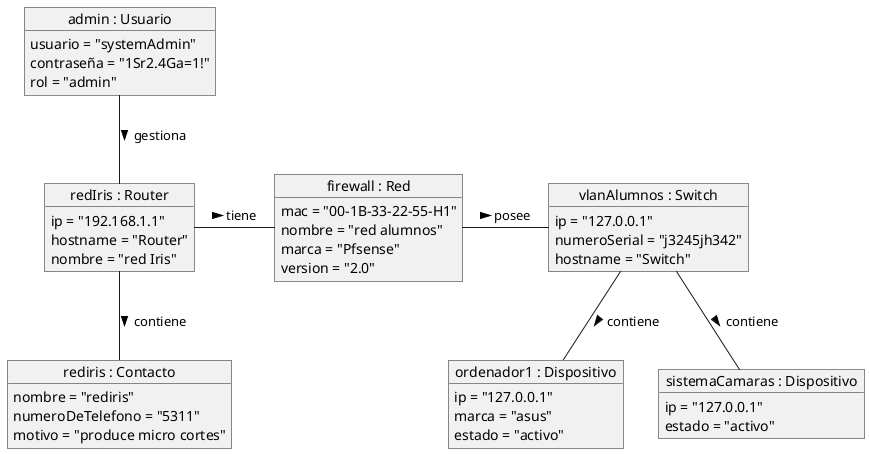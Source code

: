 @startuml proyecto

object "admin : Usuario" as admin {
    usuario = "systemAdmin"
    contraseña = "1Sr2.4Ga=1!"
    rol = "admin"
}

object "redIris : Router" as router1 {
ip = "192.168.1.1"
hostname = "Router"
nombre = "red Iris"
}

object "rediris : Contacto" as contacto1 {
nombre = "rediris"
numeroDeTelefono = "5311"
motivo = "produce micro cortes"
}

object "firewall : Red" as redAlumnos {
mac = "00-1B-33-22-55-H1"
nombre = "red alumnos"
marca = "Pfsense"
version = "2.0"
}

object "vlanAlumnos : Switch" as alumnosVlan {
    ip = "127.0.0.1"
    numeroSerial = "j3245jh342"
    hostname = "Switch"
}

object "ordenador1 : Dispositivo" as ordenador1 {
    ip = "127.0.0.1"
    marca = "asus"
    estado = "activo"
}

object "sistemaCamaras : Dispositivo" as sistemaCamaras1 {
    ip = "127.0.0.1"
    estado = "activo"
}

admin -- router1: gestiona >
router1 -r- redAlumnos: tiene >
router1 -- contacto1: contiene >
redAlumnos -r- alumnosVlan: posee >
alumnosVlan -- ordenador1: contiene >
alumnosVlan -- sistemaCamaras1: contiene >


@enduml